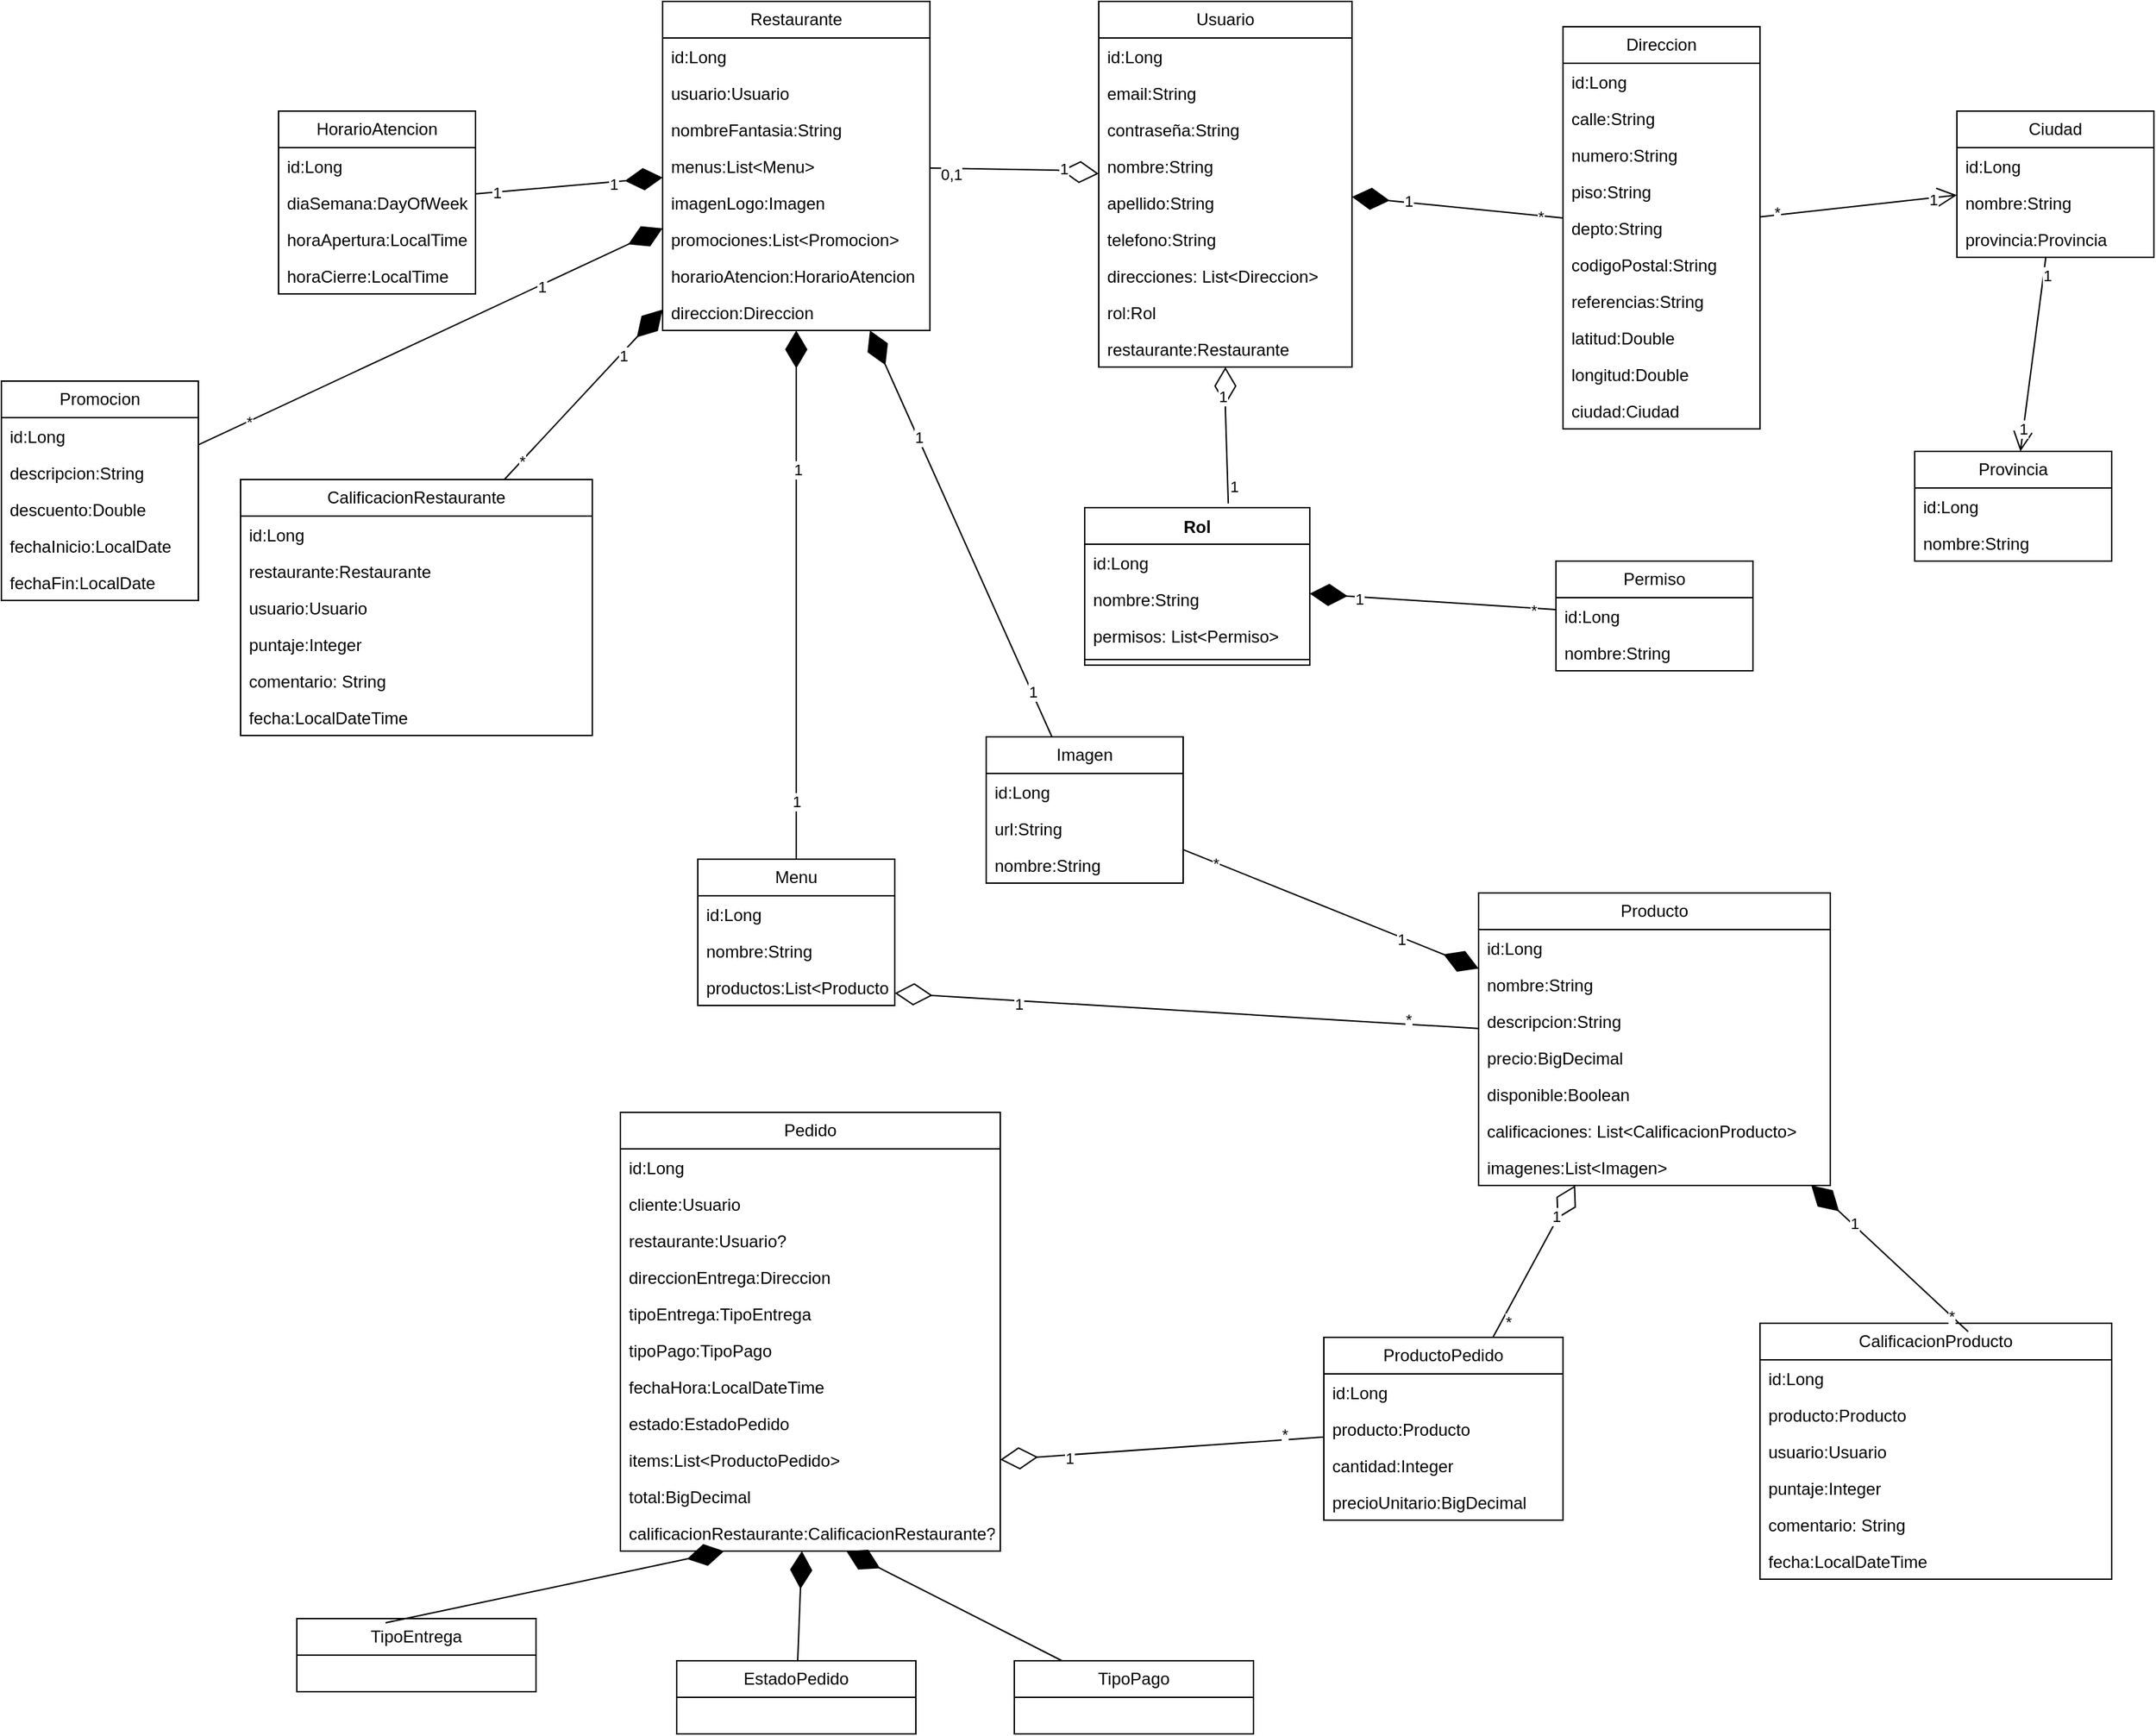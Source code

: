 <mxfile version="26.2.2">
  <diagram name="Página-1" id="RwFNckPwvG7efu05Jqke">
    <mxGraphModel dx="2110" dy="660" grid="1" gridSize="10" guides="1" tooltips="1" connect="1" arrows="1" fold="1" page="1" pageScale="1" pageWidth="827" pageHeight="1169" math="0" shadow="0">
      <root>
        <mxCell id="0" />
        <mxCell id="1" parent="0" />
        <mxCell id="CQSdWUwGCRoOXEsNLzJb-5" value="Usuario" style="swimlane;fontStyle=0;childLayout=stackLayout;horizontal=1;startSize=26;fillColor=none;horizontalStack=0;resizeParent=1;resizeParentMax=0;resizeLast=0;collapsible=1;marginBottom=0;whiteSpace=wrap;html=1;" parent="1" vertex="1">
          <mxGeometry x="30" y="10" width="180" height="260" as="geometry" />
        </mxCell>
        <mxCell id="CQSdWUwGCRoOXEsNLzJb-6" value="id:Long" style="text;strokeColor=none;fillColor=none;align=left;verticalAlign=top;spacingLeft=4;spacingRight=4;overflow=hidden;rotatable=0;points=[[0,0.5],[1,0.5]];portConstraint=eastwest;whiteSpace=wrap;html=1;" parent="CQSdWUwGCRoOXEsNLzJb-5" vertex="1">
          <mxGeometry y="26" width="180" height="26" as="geometry" />
        </mxCell>
        <mxCell id="CQSdWUwGCRoOXEsNLzJb-7" value="email:String" style="text;strokeColor=none;fillColor=none;align=left;verticalAlign=top;spacingLeft=4;spacingRight=4;overflow=hidden;rotatable=0;points=[[0,0.5],[1,0.5]];portConstraint=eastwest;whiteSpace=wrap;html=1;" parent="CQSdWUwGCRoOXEsNLzJb-5" vertex="1">
          <mxGeometry y="52" width="180" height="26" as="geometry" />
        </mxCell>
        <mxCell id="CQSdWUwGCRoOXEsNLzJb-9" value="contraseña:String" style="text;strokeColor=none;fillColor=none;align=left;verticalAlign=top;spacingLeft=4;spacingRight=4;overflow=hidden;rotatable=0;points=[[0,0.5],[1,0.5]];portConstraint=eastwest;whiteSpace=wrap;html=1;" parent="CQSdWUwGCRoOXEsNLzJb-5" vertex="1">
          <mxGeometry y="78" width="180" height="26" as="geometry" />
        </mxCell>
        <mxCell id="CQSdWUwGCRoOXEsNLzJb-8" value="nombre:String" style="text;strokeColor=none;fillColor=none;align=left;verticalAlign=top;spacingLeft=4;spacingRight=4;overflow=hidden;rotatable=0;points=[[0,0.5],[1,0.5]];portConstraint=eastwest;whiteSpace=wrap;html=1;" parent="CQSdWUwGCRoOXEsNLzJb-5" vertex="1">
          <mxGeometry y="104" width="180" height="26" as="geometry" />
        </mxCell>
        <mxCell id="CQSdWUwGCRoOXEsNLzJb-71" value="apellido:String" style="text;strokeColor=none;fillColor=none;align=left;verticalAlign=top;spacingLeft=4;spacingRight=4;overflow=hidden;rotatable=0;points=[[0,0.5],[1,0.5]];portConstraint=eastwest;whiteSpace=wrap;html=1;" parent="CQSdWUwGCRoOXEsNLzJb-5" vertex="1">
          <mxGeometry y="130" width="180" height="26" as="geometry" />
        </mxCell>
        <mxCell id="CQSdWUwGCRoOXEsNLzJb-11" value="telefono:String" style="text;strokeColor=none;fillColor=none;align=left;verticalAlign=top;spacingLeft=4;spacingRight=4;overflow=hidden;rotatable=0;points=[[0,0.5],[1,0.5]];portConstraint=eastwest;whiteSpace=wrap;html=1;" parent="CQSdWUwGCRoOXEsNLzJb-5" vertex="1">
          <mxGeometry y="156" width="180" height="26" as="geometry" />
        </mxCell>
        <mxCell id="CQSdWUwGCRoOXEsNLzJb-57" value="direcciones: List&amp;lt;Direccion&amp;gt;" style="text;strokeColor=none;fillColor=none;align=left;verticalAlign=top;spacingLeft=4;spacingRight=4;overflow=hidden;rotatable=0;points=[[0,0.5],[1,0.5]];portConstraint=eastwest;whiteSpace=wrap;html=1;" parent="CQSdWUwGCRoOXEsNLzJb-5" vertex="1">
          <mxGeometry y="182" width="180" height="26" as="geometry" />
        </mxCell>
        <mxCell id="CQSdWUwGCRoOXEsNLzJb-30" value="rol:Rol" style="text;strokeColor=none;fillColor=none;align=left;verticalAlign=top;spacingLeft=4;spacingRight=4;overflow=hidden;rotatable=0;points=[[0,0.5],[1,0.5]];portConstraint=eastwest;whiteSpace=wrap;html=1;" parent="CQSdWUwGCRoOXEsNLzJb-5" vertex="1">
          <mxGeometry y="208" width="180" height="26" as="geometry" />
        </mxCell>
        <mxCell id="gPlhfAnmZq1FcXpGH7Eh-26" value="restaurante:Restaurante" style="text;strokeColor=none;fillColor=none;align=left;verticalAlign=top;spacingLeft=4;spacingRight=4;overflow=hidden;rotatable=0;points=[[0,0.5],[1,0.5]];portConstraint=eastwest;whiteSpace=wrap;html=1;" parent="CQSdWUwGCRoOXEsNLzJb-5" vertex="1">
          <mxGeometry y="234" width="180" height="26" as="geometry" />
        </mxCell>
        <mxCell id="CQSdWUwGCRoOXEsNLzJb-16" value="Direccion" style="swimlane;fontStyle=0;childLayout=stackLayout;horizontal=1;startSize=26;fillColor=none;horizontalStack=0;resizeParent=1;resizeParentMax=0;resizeLast=0;collapsible=1;marginBottom=0;whiteSpace=wrap;html=1;" parent="1" vertex="1">
          <mxGeometry x="360" y="28" width="140" height="286" as="geometry" />
        </mxCell>
        <mxCell id="CQSdWUwGCRoOXEsNLzJb-53" value="id:Long" style="text;strokeColor=none;fillColor=none;align=left;verticalAlign=top;spacingLeft=4;spacingRight=4;overflow=hidden;rotatable=0;points=[[0,0.5],[1,0.5]];portConstraint=eastwest;whiteSpace=wrap;html=1;" parent="CQSdWUwGCRoOXEsNLzJb-16" vertex="1">
          <mxGeometry y="26" width="140" height="26" as="geometry" />
        </mxCell>
        <mxCell id="CQSdWUwGCRoOXEsNLzJb-17" value="calle:String" style="text;strokeColor=none;fillColor=none;align=left;verticalAlign=top;spacingLeft=4;spacingRight=4;overflow=hidden;rotatable=0;points=[[0,0.5],[1,0.5]];portConstraint=eastwest;whiteSpace=wrap;html=1;" parent="CQSdWUwGCRoOXEsNLzJb-16" vertex="1">
          <mxGeometry y="52" width="140" height="26" as="geometry" />
        </mxCell>
        <mxCell id="CQSdWUwGCRoOXEsNLzJb-18" value="numero:String" style="text;strokeColor=none;fillColor=none;align=left;verticalAlign=top;spacingLeft=4;spacingRight=4;overflow=hidden;rotatable=0;points=[[0,0.5],[1,0.5]];portConstraint=eastwest;whiteSpace=wrap;html=1;" parent="CQSdWUwGCRoOXEsNLzJb-16" vertex="1">
          <mxGeometry y="78" width="140" height="26" as="geometry" />
        </mxCell>
        <mxCell id="CQSdWUwGCRoOXEsNLzJb-20" value="piso:String" style="text;strokeColor=none;fillColor=none;align=left;verticalAlign=top;spacingLeft=4;spacingRight=4;overflow=hidden;rotatable=0;points=[[0,0.5],[1,0.5]];portConstraint=eastwest;whiteSpace=wrap;html=1;" parent="CQSdWUwGCRoOXEsNLzJb-16" vertex="1">
          <mxGeometry y="104" width="140" height="26" as="geometry" />
        </mxCell>
        <mxCell id="CQSdWUwGCRoOXEsNLzJb-21" value="depto:String" style="text;strokeColor=none;fillColor=none;align=left;verticalAlign=top;spacingLeft=4;spacingRight=4;overflow=hidden;rotatable=0;points=[[0,0.5],[1,0.5]];portConstraint=eastwest;whiteSpace=wrap;html=1;" parent="CQSdWUwGCRoOXEsNLzJb-16" vertex="1">
          <mxGeometry y="130" width="140" height="26" as="geometry" />
        </mxCell>
        <mxCell id="CQSdWUwGCRoOXEsNLzJb-54" value="codigoPostal:String" style="text;strokeColor=none;fillColor=none;align=left;verticalAlign=top;spacingLeft=4;spacingRight=4;overflow=hidden;rotatable=0;points=[[0,0.5],[1,0.5]];portConstraint=eastwest;whiteSpace=wrap;html=1;" parent="CQSdWUwGCRoOXEsNLzJb-16" vertex="1">
          <mxGeometry y="156" width="140" height="26" as="geometry" />
        </mxCell>
        <mxCell id="CQSdWUwGCRoOXEsNLzJb-22" value="referencias:String" style="text;strokeColor=none;fillColor=none;align=left;verticalAlign=top;spacingLeft=4;spacingRight=4;overflow=hidden;rotatable=0;points=[[0,0.5],[1,0.5]];portConstraint=eastwest;whiteSpace=wrap;html=1;" parent="CQSdWUwGCRoOXEsNLzJb-16" vertex="1">
          <mxGeometry y="182" width="140" height="26" as="geometry" />
        </mxCell>
        <mxCell id="CQSdWUwGCRoOXEsNLzJb-55" value="latitud:Double" style="text;strokeColor=none;fillColor=none;align=left;verticalAlign=top;spacingLeft=4;spacingRight=4;overflow=hidden;rotatable=0;points=[[0,0.5],[1,0.5]];portConstraint=eastwest;whiteSpace=wrap;html=1;" parent="CQSdWUwGCRoOXEsNLzJb-16" vertex="1">
          <mxGeometry y="208" width="140" height="26" as="geometry" />
        </mxCell>
        <mxCell id="CQSdWUwGCRoOXEsNLzJb-56" value="longitud:Double" style="text;strokeColor=none;fillColor=none;align=left;verticalAlign=top;spacingLeft=4;spacingRight=4;overflow=hidden;rotatable=0;points=[[0,0.5],[1,0.5]];portConstraint=eastwest;whiteSpace=wrap;html=1;" parent="CQSdWUwGCRoOXEsNLzJb-16" vertex="1">
          <mxGeometry y="234" width="140" height="26" as="geometry" />
        </mxCell>
        <mxCell id="CQSdWUwGCRoOXEsNLzJb-19" value="ciudad:Ciudad" style="text;strokeColor=none;fillColor=none;align=left;verticalAlign=top;spacingLeft=4;spacingRight=4;overflow=hidden;rotatable=0;points=[[0,0.5],[1,0.5]];portConstraint=eastwest;whiteSpace=wrap;html=1;" parent="CQSdWUwGCRoOXEsNLzJb-16" vertex="1">
          <mxGeometry y="260" width="140" height="26" as="geometry" />
        </mxCell>
        <mxCell id="CQSdWUwGCRoOXEsNLzJb-34" value="Rol" style="swimlane;fontStyle=1;align=center;verticalAlign=top;childLayout=stackLayout;horizontal=1;startSize=26;horizontalStack=0;resizeParent=1;resizeParentMax=0;resizeLast=0;collapsible=1;marginBottom=0;whiteSpace=wrap;html=1;" parent="1" vertex="1">
          <mxGeometry x="20" y="370" width="160" height="112" as="geometry" />
        </mxCell>
        <mxCell id="CQSdWUwGCRoOXEsNLzJb-35" value="id:Long" style="text;strokeColor=none;fillColor=none;align=left;verticalAlign=top;spacingLeft=4;spacingRight=4;overflow=hidden;rotatable=0;points=[[0,0.5],[1,0.5]];portConstraint=eastwest;whiteSpace=wrap;html=1;" parent="CQSdWUwGCRoOXEsNLzJb-34" vertex="1">
          <mxGeometry y="26" width="160" height="26" as="geometry" />
        </mxCell>
        <mxCell id="CQSdWUwGCRoOXEsNLzJb-38" value="nombre:String" style="text;strokeColor=none;fillColor=none;align=left;verticalAlign=top;spacingLeft=4;spacingRight=4;overflow=hidden;rotatable=0;points=[[0,0.5],[1,0.5]];portConstraint=eastwest;whiteSpace=wrap;html=1;" parent="CQSdWUwGCRoOXEsNLzJb-34" vertex="1">
          <mxGeometry y="52" width="160" height="26" as="geometry" />
        </mxCell>
        <mxCell id="CQSdWUwGCRoOXEsNLzJb-43" value="permisos: List&amp;lt;Permiso&amp;gt;" style="text;strokeColor=none;fillColor=none;align=left;verticalAlign=top;spacingLeft=4;spacingRight=4;overflow=hidden;rotatable=0;points=[[0,0.5],[1,0.5]];portConstraint=eastwest;whiteSpace=wrap;html=1;" parent="CQSdWUwGCRoOXEsNLzJb-34" vertex="1">
          <mxGeometry y="78" width="160" height="26" as="geometry" />
        </mxCell>
        <mxCell id="CQSdWUwGCRoOXEsNLzJb-36" value="" style="line;strokeWidth=1;fillColor=none;align=left;verticalAlign=middle;spacingTop=-1;spacingLeft=3;spacingRight=3;rotatable=0;labelPosition=right;points=[];portConstraint=eastwest;strokeColor=inherit;" parent="CQSdWUwGCRoOXEsNLzJb-34" vertex="1">
          <mxGeometry y="104" width="160" height="8" as="geometry" />
        </mxCell>
        <mxCell id="CQSdWUwGCRoOXEsNLzJb-39" value="Permiso" style="swimlane;fontStyle=0;childLayout=stackLayout;horizontal=1;startSize=26;fillColor=none;horizontalStack=0;resizeParent=1;resizeParentMax=0;resizeLast=0;collapsible=1;marginBottom=0;whiteSpace=wrap;html=1;" parent="1" vertex="1">
          <mxGeometry x="355" y="408" width="140" height="78" as="geometry" />
        </mxCell>
        <mxCell id="CQSdWUwGCRoOXEsNLzJb-40" value="id:Long" style="text;strokeColor=none;fillColor=none;align=left;verticalAlign=top;spacingLeft=4;spacingRight=4;overflow=hidden;rotatable=0;points=[[0,0.5],[1,0.5]];portConstraint=eastwest;whiteSpace=wrap;html=1;" parent="CQSdWUwGCRoOXEsNLzJb-39" vertex="1">
          <mxGeometry y="26" width="140" height="26" as="geometry" />
        </mxCell>
        <mxCell id="CQSdWUwGCRoOXEsNLzJb-41" value="nombre:String" style="text;strokeColor=none;fillColor=none;align=left;verticalAlign=top;spacingLeft=4;spacingRight=4;overflow=hidden;rotatable=0;points=[[0,0.5],[1,0.5]];portConstraint=eastwest;whiteSpace=wrap;html=1;" parent="CQSdWUwGCRoOXEsNLzJb-39" vertex="1">
          <mxGeometry y="52" width="140" height="26" as="geometry" />
        </mxCell>
        <mxCell id="CQSdWUwGCRoOXEsNLzJb-46" value="Ciudad" style="swimlane;fontStyle=0;childLayout=stackLayout;horizontal=1;startSize=26;fillColor=none;horizontalStack=0;resizeParent=1;resizeParentMax=0;resizeLast=0;collapsible=1;marginBottom=0;whiteSpace=wrap;html=1;" parent="1" vertex="1">
          <mxGeometry x="640" y="88" width="140" height="104" as="geometry" />
        </mxCell>
        <mxCell id="CQSdWUwGCRoOXEsNLzJb-47" value="id:Long" style="text;strokeColor=none;fillColor=none;align=left;verticalAlign=top;spacingLeft=4;spacingRight=4;overflow=hidden;rotatable=0;points=[[0,0.5],[1,0.5]];portConstraint=eastwest;whiteSpace=wrap;html=1;" parent="CQSdWUwGCRoOXEsNLzJb-46" vertex="1">
          <mxGeometry y="26" width="140" height="26" as="geometry" />
        </mxCell>
        <mxCell id="CQSdWUwGCRoOXEsNLzJb-78" value="nombre:String" style="text;strokeColor=none;fillColor=none;align=left;verticalAlign=top;spacingLeft=4;spacingRight=4;overflow=hidden;rotatable=0;points=[[0,0.5],[1,0.5]];portConstraint=eastwest;whiteSpace=wrap;html=1;" parent="CQSdWUwGCRoOXEsNLzJb-46" vertex="1">
          <mxGeometry y="52" width="140" height="26" as="geometry" />
        </mxCell>
        <mxCell id="CQSdWUwGCRoOXEsNLzJb-48" value="provincia:Provincia" style="text;strokeColor=none;fillColor=none;align=left;verticalAlign=top;spacingLeft=4;spacingRight=4;overflow=hidden;rotatable=0;points=[[0,0.5],[1,0.5]];portConstraint=eastwest;whiteSpace=wrap;html=1;" parent="CQSdWUwGCRoOXEsNLzJb-46" vertex="1">
          <mxGeometry y="78" width="140" height="26" as="geometry" />
        </mxCell>
        <mxCell id="CQSdWUwGCRoOXEsNLzJb-60" value="Provincia" style="swimlane;fontStyle=0;childLayout=stackLayout;horizontal=1;startSize=26;fillColor=none;horizontalStack=0;resizeParent=1;resizeParentMax=0;resizeLast=0;collapsible=1;marginBottom=0;whiteSpace=wrap;html=1;" parent="1" vertex="1">
          <mxGeometry x="610" y="330" width="140" height="78" as="geometry" />
        </mxCell>
        <mxCell id="CQSdWUwGCRoOXEsNLzJb-61" value="id:Long" style="text;strokeColor=none;fillColor=none;align=left;verticalAlign=top;spacingLeft=4;spacingRight=4;overflow=hidden;rotatable=0;points=[[0,0.5],[1,0.5]];portConstraint=eastwest;whiteSpace=wrap;html=1;" parent="CQSdWUwGCRoOXEsNLzJb-60" vertex="1">
          <mxGeometry y="26" width="140" height="26" as="geometry" />
        </mxCell>
        <mxCell id="CQSdWUwGCRoOXEsNLzJb-62" value="nombre:String" style="text;strokeColor=none;fillColor=none;align=left;verticalAlign=top;spacingLeft=4;spacingRight=4;overflow=hidden;rotatable=0;points=[[0,0.5],[1,0.5]];portConstraint=eastwest;whiteSpace=wrap;html=1;" parent="CQSdWUwGCRoOXEsNLzJb-60" vertex="1">
          <mxGeometry y="52" width="140" height="26" as="geometry" />
        </mxCell>
        <mxCell id="CQSdWUwGCRoOXEsNLzJb-65" value="" style="endArrow=diamondThin;endFill=0;endSize=24;html=1;rounded=0;exitX=0.638;exitY=-0.027;exitDx=0;exitDy=0;exitPerimeter=0;" parent="1" source="CQSdWUwGCRoOXEsNLzJb-34" target="CQSdWUwGCRoOXEsNLzJb-5" edge="1">
          <mxGeometry width="160" relative="1" as="geometry">
            <mxPoint x="260" y="190" as="sourcePoint" />
            <mxPoint x="420" y="190" as="targetPoint" />
            <Array as="points">
              <mxPoint x="120" y="300" />
            </Array>
          </mxGeometry>
        </mxCell>
        <mxCell id="CQSdWUwGCRoOXEsNLzJb-66" value="1" style="edgeLabel;html=1;align=center;verticalAlign=middle;resizable=0;points=[];" parent="CQSdWUwGCRoOXEsNLzJb-65" vertex="1" connectable="0">
          <mxGeometry x="0.576" y="2" relative="1" as="geometry">
            <mxPoint as="offset" />
          </mxGeometry>
        </mxCell>
        <mxCell id="CQSdWUwGCRoOXEsNLzJb-67" value="1" style="edgeLabel;html=1;align=center;verticalAlign=middle;resizable=0;points=[];" parent="CQSdWUwGCRoOXEsNLzJb-65" vertex="1" connectable="0">
          <mxGeometry x="-0.757" y="-4" relative="1" as="geometry">
            <mxPoint as="offset" />
          </mxGeometry>
        </mxCell>
        <mxCell id="CQSdWUwGCRoOXEsNLzJb-72" value="" style="endArrow=open;endFill=1;endSize=12;html=1;rounded=0;" parent="1" source="CQSdWUwGCRoOXEsNLzJb-16" target="CQSdWUwGCRoOXEsNLzJb-46" edge="1">
          <mxGeometry width="160" relative="1" as="geometry">
            <mxPoint x="260" y="290" as="sourcePoint" />
            <mxPoint x="420" y="290" as="targetPoint" />
          </mxGeometry>
        </mxCell>
        <mxCell id="CQSdWUwGCRoOXEsNLzJb-73" value="*" style="edgeLabel;html=1;align=center;verticalAlign=middle;resizable=0;points=[];" parent="CQSdWUwGCRoOXEsNLzJb-72" vertex="1" connectable="0">
          <mxGeometry x="-0.822" y="2" relative="1" as="geometry">
            <mxPoint as="offset" />
          </mxGeometry>
        </mxCell>
        <mxCell id="CQSdWUwGCRoOXEsNLzJb-74" value="1" style="edgeLabel;html=1;align=center;verticalAlign=middle;resizable=0;points=[];" parent="CQSdWUwGCRoOXEsNLzJb-72" vertex="1" connectable="0">
          <mxGeometry x="0.757" y="-1" relative="1" as="geometry">
            <mxPoint as="offset" />
          </mxGeometry>
        </mxCell>
        <mxCell id="CQSdWUwGCRoOXEsNLzJb-79" value="HorarioAtencion" style="swimlane;fontStyle=0;childLayout=stackLayout;horizontal=1;startSize=26;fillColor=none;horizontalStack=0;resizeParent=1;resizeParentMax=0;resizeLast=0;collapsible=1;marginBottom=0;whiteSpace=wrap;html=1;" parent="1" vertex="1">
          <mxGeometry x="-553" y="88" width="140" height="130" as="geometry" />
        </mxCell>
        <mxCell id="CQSdWUwGCRoOXEsNLzJb-80" value="id:Long" style="text;strokeColor=none;fillColor=none;align=left;verticalAlign=top;spacingLeft=4;spacingRight=4;overflow=hidden;rotatable=0;points=[[0,0.5],[1,0.5]];portConstraint=eastwest;whiteSpace=wrap;html=1;" parent="CQSdWUwGCRoOXEsNLzJb-79" vertex="1">
          <mxGeometry y="26" width="140" height="26" as="geometry" />
        </mxCell>
        <mxCell id="CQSdWUwGCRoOXEsNLzJb-82" value="diaSemana:DayOfWeek" style="text;strokeColor=none;fillColor=none;align=left;verticalAlign=top;spacingLeft=4;spacingRight=4;overflow=hidden;rotatable=0;points=[[0,0.5],[1,0.5]];portConstraint=eastwest;whiteSpace=wrap;html=1;" parent="CQSdWUwGCRoOXEsNLzJb-79" vertex="1">
          <mxGeometry y="52" width="140" height="26" as="geometry" />
        </mxCell>
        <mxCell id="CQSdWUwGCRoOXEsNLzJb-83" value="horaApertura:LocalTime" style="text;strokeColor=none;fillColor=none;align=left;verticalAlign=top;spacingLeft=4;spacingRight=4;overflow=hidden;rotatable=0;points=[[0,0.5],[1,0.5]];portConstraint=eastwest;whiteSpace=wrap;html=1;" parent="CQSdWUwGCRoOXEsNLzJb-79" vertex="1">
          <mxGeometry y="78" width="140" height="26" as="geometry" />
        </mxCell>
        <mxCell id="CQSdWUwGCRoOXEsNLzJb-81" value="horaCierre:LocalTime" style="text;strokeColor=none;fillColor=none;align=left;verticalAlign=top;spacingLeft=4;spacingRight=4;overflow=hidden;rotatable=0;points=[[0,0.5],[1,0.5]];portConstraint=eastwest;whiteSpace=wrap;html=1;" parent="CQSdWUwGCRoOXEsNLzJb-79" vertex="1">
          <mxGeometry y="104" width="140" height="26" as="geometry" />
        </mxCell>
        <mxCell id="CQSdWUwGCRoOXEsNLzJb-84" value="Menu" style="swimlane;fontStyle=0;childLayout=stackLayout;horizontal=1;startSize=26;fillColor=none;horizontalStack=0;resizeParent=1;resizeParentMax=0;resizeLast=0;collapsible=1;marginBottom=0;whiteSpace=wrap;html=1;" parent="1" vertex="1">
          <mxGeometry x="-255" y="620" width="140" height="104" as="geometry" />
        </mxCell>
        <mxCell id="CQSdWUwGCRoOXEsNLzJb-85" value="id:Long" style="text;strokeColor=none;fillColor=none;align=left;verticalAlign=top;spacingLeft=4;spacingRight=4;overflow=hidden;rotatable=0;points=[[0,0.5],[1,0.5]];portConstraint=eastwest;whiteSpace=wrap;html=1;" parent="CQSdWUwGCRoOXEsNLzJb-84" vertex="1">
          <mxGeometry y="26" width="140" height="26" as="geometry" />
        </mxCell>
        <mxCell id="CQSdWUwGCRoOXEsNLzJb-86" value="nombre:String" style="text;strokeColor=none;fillColor=none;align=left;verticalAlign=top;spacingLeft=4;spacingRight=4;overflow=hidden;rotatable=0;points=[[0,0.5],[1,0.5]];portConstraint=eastwest;whiteSpace=wrap;html=1;" parent="CQSdWUwGCRoOXEsNLzJb-84" vertex="1">
          <mxGeometry y="52" width="140" height="26" as="geometry" />
        </mxCell>
        <mxCell id="CQSdWUwGCRoOXEsNLzJb-87" value="productos:List&amp;lt;Producto&amp;gt;" style="text;strokeColor=none;fillColor=none;align=left;verticalAlign=top;spacingLeft=4;spacingRight=4;overflow=hidden;rotatable=0;points=[[0,0.5],[1,0.5]];portConstraint=eastwest;whiteSpace=wrap;html=1;" parent="CQSdWUwGCRoOXEsNLzJb-84" vertex="1">
          <mxGeometry y="78" width="140" height="26" as="geometry" />
        </mxCell>
        <mxCell id="CQSdWUwGCRoOXEsNLzJb-89" value="Producto" style="swimlane;fontStyle=0;childLayout=stackLayout;horizontal=1;startSize=26;fillColor=none;horizontalStack=0;resizeParent=1;resizeParentMax=0;resizeLast=0;collapsible=1;marginBottom=0;whiteSpace=wrap;html=1;" parent="1" vertex="1">
          <mxGeometry x="300" y="644" width="250" height="208" as="geometry" />
        </mxCell>
        <mxCell id="CQSdWUwGCRoOXEsNLzJb-90" value="id:Long" style="text;strokeColor=none;fillColor=none;align=left;verticalAlign=top;spacingLeft=4;spacingRight=4;overflow=hidden;rotatable=0;points=[[0,0.5],[1,0.5]];portConstraint=eastwest;whiteSpace=wrap;html=1;" parent="CQSdWUwGCRoOXEsNLzJb-89" vertex="1">
          <mxGeometry y="26" width="250" height="26" as="geometry" />
        </mxCell>
        <mxCell id="CQSdWUwGCRoOXEsNLzJb-91" value="nombre:String" style="text;strokeColor=none;fillColor=none;align=left;verticalAlign=top;spacingLeft=4;spacingRight=4;overflow=hidden;rotatable=0;points=[[0,0.5],[1,0.5]];portConstraint=eastwest;whiteSpace=wrap;html=1;" parent="CQSdWUwGCRoOXEsNLzJb-89" vertex="1">
          <mxGeometry y="52" width="250" height="26" as="geometry" />
        </mxCell>
        <mxCell id="CQSdWUwGCRoOXEsNLzJb-93" value="descripcion:String" style="text;strokeColor=none;fillColor=none;align=left;verticalAlign=top;spacingLeft=4;spacingRight=4;overflow=hidden;rotatable=0;points=[[0,0.5],[1,0.5]];portConstraint=eastwest;whiteSpace=wrap;html=1;" parent="CQSdWUwGCRoOXEsNLzJb-89" vertex="1">
          <mxGeometry y="78" width="250" height="26" as="geometry" />
        </mxCell>
        <mxCell id="CQSdWUwGCRoOXEsNLzJb-94" value="precio:BigDecimal" style="text;strokeColor=none;fillColor=none;align=left;verticalAlign=top;spacingLeft=4;spacingRight=4;overflow=hidden;rotatable=0;points=[[0,0.5],[1,0.5]];portConstraint=eastwest;whiteSpace=wrap;html=1;" parent="CQSdWUwGCRoOXEsNLzJb-89" vertex="1">
          <mxGeometry y="104" width="250" height="26" as="geometry" />
        </mxCell>
        <mxCell id="CQSdWUwGCRoOXEsNLzJb-95" value="disponible:Boolean" style="text;strokeColor=none;fillColor=none;align=left;verticalAlign=top;spacingLeft=4;spacingRight=4;overflow=hidden;rotatable=0;points=[[0,0.5],[1,0.5]];portConstraint=eastwest;whiteSpace=wrap;html=1;" parent="CQSdWUwGCRoOXEsNLzJb-89" vertex="1">
          <mxGeometry y="130" width="250" height="26" as="geometry" />
        </mxCell>
        <mxCell id="gPlhfAnmZq1FcXpGH7Eh-33" value="calificaciones: List&amp;lt;CalificacionProducto&amp;gt;" style="text;strokeColor=none;fillColor=none;align=left;verticalAlign=top;spacingLeft=4;spacingRight=4;overflow=hidden;rotatable=0;points=[[0,0.5],[1,0.5]];portConstraint=eastwest;whiteSpace=wrap;html=1;" parent="CQSdWUwGCRoOXEsNLzJb-89" vertex="1">
          <mxGeometry y="156" width="250" height="26" as="geometry" />
        </mxCell>
        <mxCell id="CQSdWUwGCRoOXEsNLzJb-92" value="imagenes:List&amp;lt;Imagen&amp;gt;" style="text;strokeColor=none;fillColor=none;align=left;verticalAlign=top;spacingLeft=4;spacingRight=4;overflow=hidden;rotatable=0;points=[[0,0.5],[1,0.5]];portConstraint=eastwest;whiteSpace=wrap;html=1;" parent="CQSdWUwGCRoOXEsNLzJb-89" vertex="1">
          <mxGeometry y="182" width="250" height="26" as="geometry" />
        </mxCell>
        <mxCell id="CQSdWUwGCRoOXEsNLzJb-96" value="" style="endArrow=diamondThin;endFill=0;endSize=24;html=1;rounded=0;" parent="1" source="CQSdWUwGCRoOXEsNLzJb-89" target="CQSdWUwGCRoOXEsNLzJb-87" edge="1">
          <mxGeometry width="160" relative="1" as="geometry">
            <mxPoint x="310" y="470" as="sourcePoint" />
            <mxPoint x="190" y="470" as="targetPoint" />
          </mxGeometry>
        </mxCell>
        <mxCell id="CQSdWUwGCRoOXEsNLzJb-97" value="1" style="edgeLabel;html=1;align=center;verticalAlign=middle;resizable=0;points=[];" parent="CQSdWUwGCRoOXEsNLzJb-96" vertex="1" connectable="0">
          <mxGeometry x="0.576" y="2" relative="1" as="geometry">
            <mxPoint as="offset" />
          </mxGeometry>
        </mxCell>
        <mxCell id="CQSdWUwGCRoOXEsNLzJb-98" value="*" style="edgeLabel;html=1;align=center;verticalAlign=middle;resizable=0;points=[];" parent="CQSdWUwGCRoOXEsNLzJb-96" vertex="1" connectable="0">
          <mxGeometry x="-0.757" y="-4" relative="1" as="geometry">
            <mxPoint as="offset" />
          </mxGeometry>
        </mxCell>
        <mxCell id="CQSdWUwGCRoOXEsNLzJb-99" value="Promocion" style="swimlane;fontStyle=0;childLayout=stackLayout;horizontal=1;startSize=26;fillColor=none;horizontalStack=0;resizeParent=1;resizeParentMax=0;resizeLast=0;collapsible=1;marginBottom=0;whiteSpace=wrap;html=1;" parent="1" vertex="1">
          <mxGeometry x="-750" y="280" width="140" height="156" as="geometry" />
        </mxCell>
        <mxCell id="CQSdWUwGCRoOXEsNLzJb-100" value="id:Long" style="text;strokeColor=none;fillColor=none;align=left;verticalAlign=top;spacingLeft=4;spacingRight=4;overflow=hidden;rotatable=0;points=[[0,0.5],[1,0.5]];portConstraint=eastwest;whiteSpace=wrap;html=1;" parent="CQSdWUwGCRoOXEsNLzJb-99" vertex="1">
          <mxGeometry y="26" width="140" height="26" as="geometry" />
        </mxCell>
        <mxCell id="CQSdWUwGCRoOXEsNLzJb-101" value="descripcion:String" style="text;strokeColor=none;fillColor=none;align=left;verticalAlign=top;spacingLeft=4;spacingRight=4;overflow=hidden;rotatable=0;points=[[0,0.5],[1,0.5]];portConstraint=eastwest;whiteSpace=wrap;html=1;" parent="CQSdWUwGCRoOXEsNLzJb-99" vertex="1">
          <mxGeometry y="52" width="140" height="26" as="geometry" />
        </mxCell>
        <mxCell id="CQSdWUwGCRoOXEsNLzJb-102" value="descuento:Double" style="text;strokeColor=none;fillColor=none;align=left;verticalAlign=top;spacingLeft=4;spacingRight=4;overflow=hidden;rotatable=0;points=[[0,0.5],[1,0.5]];portConstraint=eastwest;whiteSpace=wrap;html=1;" parent="CQSdWUwGCRoOXEsNLzJb-99" vertex="1">
          <mxGeometry y="78" width="140" height="26" as="geometry" />
        </mxCell>
        <mxCell id="CQSdWUwGCRoOXEsNLzJb-103" value="fechaInicio:LocalDate" style="text;strokeColor=none;fillColor=none;align=left;verticalAlign=top;spacingLeft=4;spacingRight=4;overflow=hidden;rotatable=0;points=[[0,0.5],[1,0.5]];portConstraint=eastwest;whiteSpace=wrap;html=1;" parent="CQSdWUwGCRoOXEsNLzJb-99" vertex="1">
          <mxGeometry y="104" width="140" height="26" as="geometry" />
        </mxCell>
        <mxCell id="CQSdWUwGCRoOXEsNLzJb-104" value="fechaFin:LocalDate" style="text;strokeColor=none;fillColor=none;align=left;verticalAlign=top;spacingLeft=4;spacingRight=4;overflow=hidden;rotatable=0;points=[[0,0.5],[1,0.5]];portConstraint=eastwest;whiteSpace=wrap;html=1;" parent="CQSdWUwGCRoOXEsNLzJb-99" vertex="1">
          <mxGeometry y="130" width="140" height="26" as="geometry" />
        </mxCell>
        <mxCell id="CQSdWUwGCRoOXEsNLzJb-105" value="Pedido" style="swimlane;fontStyle=0;childLayout=stackLayout;horizontal=1;startSize=26;fillColor=none;horizontalStack=0;resizeParent=1;resizeParentMax=0;resizeLast=0;collapsible=1;marginBottom=0;whiteSpace=wrap;html=1;" parent="1" vertex="1">
          <mxGeometry x="-310" y="800" width="270" height="312" as="geometry" />
        </mxCell>
        <mxCell id="CQSdWUwGCRoOXEsNLzJb-106" value="id:Long" style="text;strokeColor=none;fillColor=none;align=left;verticalAlign=top;spacingLeft=4;spacingRight=4;overflow=hidden;rotatable=0;points=[[0,0.5],[1,0.5]];portConstraint=eastwest;whiteSpace=wrap;html=1;" parent="CQSdWUwGCRoOXEsNLzJb-105" vertex="1">
          <mxGeometry y="26" width="270" height="26" as="geometry" />
        </mxCell>
        <mxCell id="CQSdWUwGCRoOXEsNLzJb-107" value="cliente:Usuario" style="text;strokeColor=none;fillColor=none;align=left;verticalAlign=top;spacingLeft=4;spacingRight=4;overflow=hidden;rotatable=0;points=[[0,0.5],[1,0.5]];portConstraint=eastwest;whiteSpace=wrap;html=1;" parent="CQSdWUwGCRoOXEsNLzJb-105" vertex="1">
          <mxGeometry y="52" width="270" height="26" as="geometry" />
        </mxCell>
        <mxCell id="CQSdWUwGCRoOXEsNLzJb-108" value="restaurante:Usuario?" style="text;strokeColor=none;fillColor=none;align=left;verticalAlign=top;spacingLeft=4;spacingRight=4;overflow=hidden;rotatable=0;points=[[0,0.5],[1,0.5]];portConstraint=eastwest;whiteSpace=wrap;html=1;" parent="CQSdWUwGCRoOXEsNLzJb-105" vertex="1">
          <mxGeometry y="78" width="270" height="26" as="geometry" />
        </mxCell>
        <mxCell id="CQSdWUwGCRoOXEsNLzJb-109" value="direccionEntrega:Direccion" style="text;strokeColor=none;fillColor=none;align=left;verticalAlign=top;spacingLeft=4;spacingRight=4;overflow=hidden;rotatable=0;points=[[0,0.5],[1,0.5]];portConstraint=eastwest;whiteSpace=wrap;html=1;" parent="CQSdWUwGCRoOXEsNLzJb-105" vertex="1">
          <mxGeometry y="104" width="270" height="26" as="geometry" />
        </mxCell>
        <mxCell id="CQSdWUwGCRoOXEsNLzJb-110" value="tipoEntrega:TipoEntrega" style="text;strokeColor=none;fillColor=none;align=left;verticalAlign=top;spacingLeft=4;spacingRight=4;overflow=hidden;rotatable=0;points=[[0,0.5],[1,0.5]];portConstraint=eastwest;whiteSpace=wrap;html=1;" parent="CQSdWUwGCRoOXEsNLzJb-105" vertex="1">
          <mxGeometry y="130" width="270" height="26" as="geometry" />
        </mxCell>
        <mxCell id="CQSdWUwGCRoOXEsNLzJb-111" value="tipoPago:TipoPago" style="text;strokeColor=none;fillColor=none;align=left;verticalAlign=top;spacingLeft=4;spacingRight=4;overflow=hidden;rotatable=0;points=[[0,0.5],[1,0.5]];portConstraint=eastwest;whiteSpace=wrap;html=1;" parent="CQSdWUwGCRoOXEsNLzJb-105" vertex="1">
          <mxGeometry y="156" width="270" height="26" as="geometry" />
        </mxCell>
        <mxCell id="CQSdWUwGCRoOXEsNLzJb-113" value="fechaHora:LocalDateTime" style="text;strokeColor=none;fillColor=none;align=left;verticalAlign=top;spacingLeft=4;spacingRight=4;overflow=hidden;rotatable=0;points=[[0,0.5],[1,0.5]];portConstraint=eastwest;whiteSpace=wrap;html=1;" parent="CQSdWUwGCRoOXEsNLzJb-105" vertex="1">
          <mxGeometry y="182" width="270" height="26" as="geometry" />
        </mxCell>
        <mxCell id="CQSdWUwGCRoOXEsNLzJb-112" value="estado:EstadoPedido" style="text;strokeColor=none;fillColor=none;align=left;verticalAlign=top;spacingLeft=4;spacingRight=4;overflow=hidden;rotatable=0;points=[[0,0.5],[1,0.5]];portConstraint=eastwest;whiteSpace=wrap;html=1;" parent="CQSdWUwGCRoOXEsNLzJb-105" vertex="1">
          <mxGeometry y="208" width="270" height="26" as="geometry" />
        </mxCell>
        <mxCell id="CQSdWUwGCRoOXEsNLzJb-114" value="items:List&amp;lt;ProductoPedido&amp;gt;" style="text;strokeColor=none;fillColor=none;align=left;verticalAlign=top;spacingLeft=4;spacingRight=4;overflow=hidden;rotatable=0;points=[[0,0.5],[1,0.5]];portConstraint=eastwest;whiteSpace=wrap;html=1;" parent="CQSdWUwGCRoOXEsNLzJb-105" vertex="1">
          <mxGeometry y="234" width="270" height="26" as="geometry" />
        </mxCell>
        <mxCell id="CQSdWUwGCRoOXEsNLzJb-116" value="total:BigDecimal" style="text;strokeColor=none;fillColor=none;align=left;verticalAlign=top;spacingLeft=4;spacingRight=4;overflow=hidden;rotatable=0;points=[[0,0.5],[1,0.5]];portConstraint=eastwest;whiteSpace=wrap;html=1;" parent="CQSdWUwGCRoOXEsNLzJb-105" vertex="1">
          <mxGeometry y="260" width="270" height="26" as="geometry" />
        </mxCell>
        <mxCell id="CQSdWUwGCRoOXEsNLzJb-115" value="calificacionRestaurante:CalificacionRestaurante?" style="text;strokeColor=none;fillColor=none;align=left;verticalAlign=top;spacingLeft=4;spacingRight=4;overflow=hidden;rotatable=0;points=[[0,0.5],[1,0.5]];portConstraint=eastwest;whiteSpace=wrap;html=1;" parent="CQSdWUwGCRoOXEsNLzJb-105" vertex="1">
          <mxGeometry y="286" width="270" height="26" as="geometry" />
        </mxCell>
        <mxCell id="CQSdWUwGCRoOXEsNLzJb-117" value="ProductoPedido" style="swimlane;fontStyle=0;childLayout=stackLayout;horizontal=1;startSize=26;fillColor=none;horizontalStack=0;resizeParent=1;resizeParentMax=0;resizeLast=0;collapsible=1;marginBottom=0;whiteSpace=wrap;html=1;" parent="1" vertex="1">
          <mxGeometry x="190" y="960" width="170" height="130" as="geometry" />
        </mxCell>
        <mxCell id="CQSdWUwGCRoOXEsNLzJb-118" value="id:Long" style="text;strokeColor=none;fillColor=none;align=left;verticalAlign=top;spacingLeft=4;spacingRight=4;overflow=hidden;rotatable=0;points=[[0,0.5],[1,0.5]];portConstraint=eastwest;whiteSpace=wrap;html=1;" parent="CQSdWUwGCRoOXEsNLzJb-117" vertex="1">
          <mxGeometry y="26" width="170" height="26" as="geometry" />
        </mxCell>
        <mxCell id="CQSdWUwGCRoOXEsNLzJb-119" value="producto:Producto" style="text;strokeColor=none;fillColor=none;align=left;verticalAlign=top;spacingLeft=4;spacingRight=4;overflow=hidden;rotatable=0;points=[[0,0.5],[1,0.5]];portConstraint=eastwest;whiteSpace=wrap;html=1;" parent="CQSdWUwGCRoOXEsNLzJb-117" vertex="1">
          <mxGeometry y="52" width="170" height="26" as="geometry" />
        </mxCell>
        <mxCell id="CQSdWUwGCRoOXEsNLzJb-120" value="cantidad:Integer" style="text;strokeColor=none;fillColor=none;align=left;verticalAlign=top;spacingLeft=4;spacingRight=4;overflow=hidden;rotatable=0;points=[[0,0.5],[1,0.5]];portConstraint=eastwest;whiteSpace=wrap;html=1;" parent="CQSdWUwGCRoOXEsNLzJb-117" vertex="1">
          <mxGeometry y="78" width="170" height="26" as="geometry" />
        </mxCell>
        <mxCell id="CQSdWUwGCRoOXEsNLzJb-121" value="precioUnitario:BigDecimal" style="text;strokeColor=none;fillColor=none;align=left;verticalAlign=top;spacingLeft=4;spacingRight=4;overflow=hidden;rotatable=0;points=[[0,0.5],[1,0.5]];portConstraint=eastwest;whiteSpace=wrap;html=1;" parent="CQSdWUwGCRoOXEsNLzJb-117" vertex="1">
          <mxGeometry y="104" width="170" height="26" as="geometry" />
        </mxCell>
        <mxCell id="CQSdWUwGCRoOXEsNLzJb-123" value="" style="endArrow=diamondThin;endFill=0;endSize=24;html=1;rounded=0;entryX=1;entryY=0.5;entryDx=0;entryDy=0;" parent="1" source="CQSdWUwGCRoOXEsNLzJb-117" target="CQSdWUwGCRoOXEsNLzJb-114" edge="1">
          <mxGeometry width="160" relative="1" as="geometry">
            <mxPoint x="203" y="700" as="sourcePoint" />
            <mxPoint x="154" y="654" as="targetPoint" />
          </mxGeometry>
        </mxCell>
        <mxCell id="CQSdWUwGCRoOXEsNLzJb-124" value="1" style="edgeLabel;html=1;align=center;verticalAlign=middle;resizable=0;points=[];" parent="CQSdWUwGCRoOXEsNLzJb-123" vertex="1" connectable="0">
          <mxGeometry x="0.576" y="2" relative="1" as="geometry">
            <mxPoint as="offset" />
          </mxGeometry>
        </mxCell>
        <mxCell id="CQSdWUwGCRoOXEsNLzJb-125" value="*" style="edgeLabel;html=1;align=center;verticalAlign=middle;resizable=0;points=[];" parent="CQSdWUwGCRoOXEsNLzJb-123" vertex="1" connectable="0">
          <mxGeometry x="-0.757" y="-4" relative="1" as="geometry">
            <mxPoint as="offset" />
          </mxGeometry>
        </mxCell>
        <mxCell id="CQSdWUwGCRoOXEsNLzJb-126" value="EstadoPedido" style="swimlane;fontStyle=0;childLayout=stackLayout;horizontal=1;startSize=26;fillColor=none;horizontalStack=0;resizeParent=1;resizeParentMax=0;resizeLast=0;collapsible=1;marginBottom=0;whiteSpace=wrap;html=1;" parent="1" vertex="1">
          <mxGeometry x="-270" y="1190" width="170" height="52" as="geometry" />
        </mxCell>
        <mxCell id="CQSdWUwGCRoOXEsNLzJb-131" value="TipoPago" style="swimlane;fontStyle=0;childLayout=stackLayout;horizontal=1;startSize=26;fillColor=none;horizontalStack=0;resizeParent=1;resizeParentMax=0;resizeLast=0;collapsible=1;marginBottom=0;whiteSpace=wrap;html=1;" parent="1" vertex="1">
          <mxGeometry x="-30" y="1190" width="170" height="52" as="geometry" />
        </mxCell>
        <mxCell id="CQSdWUwGCRoOXEsNLzJb-132" value="TipoEntrega" style="swimlane;fontStyle=0;childLayout=stackLayout;horizontal=1;startSize=26;fillColor=none;horizontalStack=0;resizeParent=1;resizeParentMax=0;resizeLast=0;collapsible=1;marginBottom=0;whiteSpace=wrap;html=1;" parent="1" vertex="1">
          <mxGeometry x="-540" y="1160" width="170" height="52" as="geometry" />
        </mxCell>
        <mxCell id="CQSdWUwGCRoOXEsNLzJb-133" value="" style="endArrow=diamondThin;endFill=1;endSize=24;html=1;rounded=0;" parent="1" source="CQSdWUwGCRoOXEsNLzJb-126" target="CQSdWUwGCRoOXEsNLzJb-105" edge="1">
          <mxGeometry width="160" relative="1" as="geometry">
            <mxPoint x="290" y="920" as="sourcePoint" />
            <mxPoint x="450" y="920" as="targetPoint" />
          </mxGeometry>
        </mxCell>
        <mxCell id="CQSdWUwGCRoOXEsNLzJb-134" value="" style="endArrow=diamondThin;endFill=1;endSize=24;html=1;rounded=0;" parent="1" source="CQSdWUwGCRoOXEsNLzJb-131" target="CQSdWUwGCRoOXEsNLzJb-115" edge="1">
          <mxGeometry width="160" relative="1" as="geometry">
            <mxPoint x="-44" y="1090" as="sourcePoint" />
            <mxPoint x="-41" y="1002" as="targetPoint" />
          </mxGeometry>
        </mxCell>
        <mxCell id="CQSdWUwGCRoOXEsNLzJb-135" value="" style="endArrow=diamondThin;endFill=1;endSize=24;html=1;rounded=0;exitX=0.371;exitY=0.058;exitDx=0;exitDy=0;exitPerimeter=0;" parent="1" source="CQSdWUwGCRoOXEsNLzJb-132" target="CQSdWUwGCRoOXEsNLzJb-115" edge="1">
          <mxGeometry width="160" relative="1" as="geometry">
            <mxPoint x="147" y="1070" as="sourcePoint" />
            <mxPoint x="-6" y="1002" as="targetPoint" />
          </mxGeometry>
        </mxCell>
        <mxCell id="gPlhfAnmZq1FcXpGH7Eh-1" value="CalificacionProducto" style="swimlane;fontStyle=0;childLayout=stackLayout;horizontal=1;startSize=26;fillColor=none;horizontalStack=0;resizeParent=1;resizeParentMax=0;resizeLast=0;collapsible=1;marginBottom=0;whiteSpace=wrap;html=1;" parent="1" vertex="1">
          <mxGeometry x="500" y="950" width="250" height="182" as="geometry" />
        </mxCell>
        <mxCell id="gPlhfAnmZq1FcXpGH7Eh-2" value="id:Long" style="text;strokeColor=none;fillColor=none;align=left;verticalAlign=top;spacingLeft=4;spacingRight=4;overflow=hidden;rotatable=0;points=[[0,0.5],[1,0.5]];portConstraint=eastwest;whiteSpace=wrap;html=1;" parent="gPlhfAnmZq1FcXpGH7Eh-1" vertex="1">
          <mxGeometry y="26" width="250" height="26" as="geometry" />
        </mxCell>
        <mxCell id="gPlhfAnmZq1FcXpGH7Eh-3" value="producto:Producto" style="text;strokeColor=none;fillColor=none;align=left;verticalAlign=top;spacingLeft=4;spacingRight=4;overflow=hidden;rotatable=0;points=[[0,0.5],[1,0.5]];portConstraint=eastwest;whiteSpace=wrap;html=1;" parent="gPlhfAnmZq1FcXpGH7Eh-1" vertex="1">
          <mxGeometry y="52" width="250" height="26" as="geometry" />
        </mxCell>
        <mxCell id="gPlhfAnmZq1FcXpGH7Eh-4" value="usuario:Usuario" style="text;strokeColor=none;fillColor=none;align=left;verticalAlign=top;spacingLeft=4;spacingRight=4;overflow=hidden;rotatable=0;points=[[0,0.5],[1,0.5]];portConstraint=eastwest;whiteSpace=wrap;html=1;" parent="gPlhfAnmZq1FcXpGH7Eh-1" vertex="1">
          <mxGeometry y="78" width="250" height="26" as="geometry" />
        </mxCell>
        <mxCell id="gPlhfAnmZq1FcXpGH7Eh-5" value="puntaje:Integer" style="text;strokeColor=none;fillColor=none;align=left;verticalAlign=top;spacingLeft=4;spacingRight=4;overflow=hidden;rotatable=0;points=[[0,0.5],[1,0.5]];portConstraint=eastwest;whiteSpace=wrap;html=1;" parent="gPlhfAnmZq1FcXpGH7Eh-1" vertex="1">
          <mxGeometry y="104" width="250" height="26" as="geometry" />
        </mxCell>
        <mxCell id="gPlhfAnmZq1FcXpGH7Eh-6" value="comentario: String" style="text;strokeColor=none;fillColor=none;align=left;verticalAlign=top;spacingLeft=4;spacingRight=4;overflow=hidden;rotatable=0;points=[[0,0.5],[1,0.5]];portConstraint=eastwest;whiteSpace=wrap;html=1;" parent="gPlhfAnmZq1FcXpGH7Eh-1" vertex="1">
          <mxGeometry y="130" width="250" height="26" as="geometry" />
        </mxCell>
        <mxCell id="gPlhfAnmZq1FcXpGH7Eh-7" value="fecha:LocalDateTime" style="text;strokeColor=none;fillColor=none;align=left;verticalAlign=top;spacingLeft=4;spacingRight=4;overflow=hidden;rotatable=0;points=[[0,0.5],[1,0.5]];portConstraint=eastwest;whiteSpace=wrap;html=1;" parent="gPlhfAnmZq1FcXpGH7Eh-1" vertex="1">
          <mxGeometry y="156" width="250" height="26" as="geometry" />
        </mxCell>
        <mxCell id="gPlhfAnmZq1FcXpGH7Eh-8" value="CalificacionRestaurante" style="swimlane;fontStyle=0;childLayout=stackLayout;horizontal=1;startSize=26;fillColor=none;horizontalStack=0;resizeParent=1;resizeParentMax=0;resizeLast=0;collapsible=1;marginBottom=0;whiteSpace=wrap;html=1;" parent="1" vertex="1">
          <mxGeometry x="-580" y="350" width="250" height="182" as="geometry" />
        </mxCell>
        <mxCell id="gPlhfAnmZq1FcXpGH7Eh-9" value="id:Long" style="text;strokeColor=none;fillColor=none;align=left;verticalAlign=top;spacingLeft=4;spacingRight=4;overflow=hidden;rotatable=0;points=[[0,0.5],[1,0.5]];portConstraint=eastwest;whiteSpace=wrap;html=1;" parent="gPlhfAnmZq1FcXpGH7Eh-8" vertex="1">
          <mxGeometry y="26" width="250" height="26" as="geometry" />
        </mxCell>
        <mxCell id="gPlhfAnmZq1FcXpGH7Eh-10" value="restaurante:Restaurante" style="text;strokeColor=none;fillColor=none;align=left;verticalAlign=top;spacingLeft=4;spacingRight=4;overflow=hidden;rotatable=0;points=[[0,0.5],[1,0.5]];portConstraint=eastwest;whiteSpace=wrap;html=1;" parent="gPlhfAnmZq1FcXpGH7Eh-8" vertex="1">
          <mxGeometry y="52" width="250" height="26" as="geometry" />
        </mxCell>
        <mxCell id="gPlhfAnmZq1FcXpGH7Eh-11" value="usuario:Usuario" style="text;strokeColor=none;fillColor=none;align=left;verticalAlign=top;spacingLeft=4;spacingRight=4;overflow=hidden;rotatable=0;points=[[0,0.5],[1,0.5]];portConstraint=eastwest;whiteSpace=wrap;html=1;" parent="gPlhfAnmZq1FcXpGH7Eh-8" vertex="1">
          <mxGeometry y="78" width="250" height="26" as="geometry" />
        </mxCell>
        <mxCell id="gPlhfAnmZq1FcXpGH7Eh-12" value="puntaje:Integer" style="text;strokeColor=none;fillColor=none;align=left;verticalAlign=top;spacingLeft=4;spacingRight=4;overflow=hidden;rotatable=0;points=[[0,0.5],[1,0.5]];portConstraint=eastwest;whiteSpace=wrap;html=1;" parent="gPlhfAnmZq1FcXpGH7Eh-8" vertex="1">
          <mxGeometry y="104" width="250" height="26" as="geometry" />
        </mxCell>
        <mxCell id="gPlhfAnmZq1FcXpGH7Eh-13" value="comentario: String" style="text;strokeColor=none;fillColor=none;align=left;verticalAlign=top;spacingLeft=4;spacingRight=4;overflow=hidden;rotatable=0;points=[[0,0.5],[1,0.5]];portConstraint=eastwest;whiteSpace=wrap;html=1;" parent="gPlhfAnmZq1FcXpGH7Eh-8" vertex="1">
          <mxGeometry y="130" width="250" height="26" as="geometry" />
        </mxCell>
        <mxCell id="gPlhfAnmZq1FcXpGH7Eh-14" value="fecha:LocalDateTime" style="text;strokeColor=none;fillColor=none;align=left;verticalAlign=top;spacingLeft=4;spacingRight=4;overflow=hidden;rotatable=0;points=[[0,0.5],[1,0.5]];portConstraint=eastwest;whiteSpace=wrap;html=1;" parent="gPlhfAnmZq1FcXpGH7Eh-8" vertex="1">
          <mxGeometry y="156" width="250" height="26" as="geometry" />
        </mxCell>
        <mxCell id="gPlhfAnmZq1FcXpGH7Eh-15" value="Restaurante" style="swimlane;fontStyle=0;childLayout=stackLayout;horizontal=1;startSize=26;fillColor=none;horizontalStack=0;resizeParent=1;resizeParentMax=0;resizeLast=0;collapsible=1;marginBottom=0;whiteSpace=wrap;html=1;" parent="1" vertex="1">
          <mxGeometry x="-280" y="10" width="190" height="234" as="geometry" />
        </mxCell>
        <mxCell id="gPlhfAnmZq1FcXpGH7Eh-16" value="id:Long" style="text;strokeColor=none;fillColor=none;align=left;verticalAlign=top;spacingLeft=4;spacingRight=4;overflow=hidden;rotatable=0;points=[[0,0.5],[1,0.5]];portConstraint=eastwest;whiteSpace=wrap;html=1;" parent="gPlhfAnmZq1FcXpGH7Eh-15" vertex="1">
          <mxGeometry y="26" width="190" height="26" as="geometry" />
        </mxCell>
        <mxCell id="gPlhfAnmZq1FcXpGH7Eh-17" value="usuario:Usuario" style="text;strokeColor=none;fillColor=none;align=left;verticalAlign=top;spacingLeft=4;spacingRight=4;overflow=hidden;rotatable=0;points=[[0,0.5],[1,0.5]];portConstraint=eastwest;whiteSpace=wrap;html=1;" parent="gPlhfAnmZq1FcXpGH7Eh-15" vertex="1">
          <mxGeometry y="52" width="190" height="26" as="geometry" />
        </mxCell>
        <mxCell id="gPlhfAnmZq1FcXpGH7Eh-18" value="nombreFantasia:String" style="text;strokeColor=none;fillColor=none;align=left;verticalAlign=top;spacingLeft=4;spacingRight=4;overflow=hidden;rotatable=0;points=[[0,0.5],[1,0.5]];portConstraint=eastwest;whiteSpace=wrap;html=1;" parent="gPlhfAnmZq1FcXpGH7Eh-15" vertex="1">
          <mxGeometry y="78" width="190" height="26" as="geometry" />
        </mxCell>
        <mxCell id="gPlhfAnmZq1FcXpGH7Eh-19" value="menus:List&amp;lt;Menu&amp;gt;" style="text;strokeColor=none;fillColor=none;align=left;verticalAlign=top;spacingLeft=4;spacingRight=4;overflow=hidden;rotatable=0;points=[[0,0.5],[1,0.5]];portConstraint=eastwest;whiteSpace=wrap;html=1;" parent="gPlhfAnmZq1FcXpGH7Eh-15" vertex="1">
          <mxGeometry y="104" width="190" height="26" as="geometry" />
        </mxCell>
        <mxCell id="gPlhfAnmZq1FcXpGH7Eh-27" value="imagenLogo:Imagen" style="text;strokeColor=none;fillColor=none;align=left;verticalAlign=top;spacingLeft=4;spacingRight=4;overflow=hidden;rotatable=0;points=[[0,0.5],[1,0.5]];portConstraint=eastwest;whiteSpace=wrap;html=1;" parent="gPlhfAnmZq1FcXpGH7Eh-15" vertex="1">
          <mxGeometry y="130" width="190" height="26" as="geometry" />
        </mxCell>
        <mxCell id="gPlhfAnmZq1FcXpGH7Eh-20" value="promociones:List&amp;lt;Promocion&amp;gt;" style="text;strokeColor=none;fillColor=none;align=left;verticalAlign=top;spacingLeft=4;spacingRight=4;overflow=hidden;rotatable=0;points=[[0,0.5],[1,0.5]];portConstraint=eastwest;whiteSpace=wrap;html=1;" parent="gPlhfAnmZq1FcXpGH7Eh-15" vertex="1">
          <mxGeometry y="156" width="190" height="26" as="geometry" />
        </mxCell>
        <mxCell id="gPlhfAnmZq1FcXpGH7Eh-25" value="horarioAtencion:HorarioAtencion" style="text;strokeColor=none;fillColor=none;align=left;verticalAlign=top;spacingLeft=4;spacingRight=4;overflow=hidden;rotatable=0;points=[[0,0.5],[1,0.5]];portConstraint=eastwest;whiteSpace=wrap;html=1;" parent="gPlhfAnmZq1FcXpGH7Eh-15" vertex="1">
          <mxGeometry y="182" width="190" height="26" as="geometry" />
        </mxCell>
        <mxCell id="gPlhfAnmZq1FcXpGH7Eh-21" value="direccion:Direccion" style="text;strokeColor=none;fillColor=none;align=left;verticalAlign=top;spacingLeft=4;spacingRight=4;overflow=hidden;rotatable=0;points=[[0,0.5],[1,0.5]];portConstraint=eastwest;whiteSpace=wrap;html=1;" parent="gPlhfAnmZq1FcXpGH7Eh-15" vertex="1">
          <mxGeometry y="208" width="190" height="26" as="geometry" />
        </mxCell>
        <mxCell id="gPlhfAnmZq1FcXpGH7Eh-28" value="Imagen" style="swimlane;fontStyle=0;childLayout=stackLayout;horizontal=1;startSize=26;fillColor=none;horizontalStack=0;resizeParent=1;resizeParentMax=0;resizeLast=0;collapsible=1;marginBottom=0;whiteSpace=wrap;html=1;" parent="1" vertex="1">
          <mxGeometry x="-50" y="533" width="140" height="104" as="geometry" />
        </mxCell>
        <mxCell id="gPlhfAnmZq1FcXpGH7Eh-29" value="id:Long" style="text;strokeColor=none;fillColor=none;align=left;verticalAlign=top;spacingLeft=4;spacingRight=4;overflow=hidden;rotatable=0;points=[[0,0.5],[1,0.5]];portConstraint=eastwest;whiteSpace=wrap;html=1;" parent="gPlhfAnmZq1FcXpGH7Eh-28" vertex="1">
          <mxGeometry y="26" width="140" height="26" as="geometry" />
        </mxCell>
        <mxCell id="gPlhfAnmZq1FcXpGH7Eh-30" value="url:String" style="text;strokeColor=none;fillColor=none;align=left;verticalAlign=top;spacingLeft=4;spacingRight=4;overflow=hidden;rotatable=0;points=[[0,0.5],[1,0.5]];portConstraint=eastwest;whiteSpace=wrap;html=1;" parent="gPlhfAnmZq1FcXpGH7Eh-28" vertex="1">
          <mxGeometry y="52" width="140" height="26" as="geometry" />
        </mxCell>
        <mxCell id="gPlhfAnmZq1FcXpGH7Eh-31" value="nombre:String" style="text;strokeColor=none;fillColor=none;align=left;verticalAlign=top;spacingLeft=4;spacingRight=4;overflow=hidden;rotatable=0;points=[[0,0.5],[1,0.5]];portConstraint=eastwest;whiteSpace=wrap;html=1;" parent="gPlhfAnmZq1FcXpGH7Eh-28" vertex="1">
          <mxGeometry y="78" width="140" height="26" as="geometry" />
        </mxCell>
        <mxCell id="gPlhfAnmZq1FcXpGH7Eh-34" value="" style="endArrow=diamondThin;endFill=0;endSize=24;html=1;rounded=0;" parent="1" source="CQSdWUwGCRoOXEsNLzJb-117" target="CQSdWUwGCRoOXEsNLzJb-89" edge="1">
          <mxGeometry width="160" relative="1" as="geometry">
            <mxPoint x="220" y="958" as="sourcePoint" />
            <mxPoint x="120" y="937" as="targetPoint" />
          </mxGeometry>
        </mxCell>
        <mxCell id="gPlhfAnmZq1FcXpGH7Eh-35" value="1" style="edgeLabel;html=1;align=center;verticalAlign=middle;resizable=0;points=[];" parent="gPlhfAnmZq1FcXpGH7Eh-34" vertex="1" connectable="0">
          <mxGeometry x="0.576" y="2" relative="1" as="geometry">
            <mxPoint as="offset" />
          </mxGeometry>
        </mxCell>
        <mxCell id="gPlhfAnmZq1FcXpGH7Eh-36" value="*" style="edgeLabel;html=1;align=center;verticalAlign=middle;resizable=0;points=[];" parent="gPlhfAnmZq1FcXpGH7Eh-34" vertex="1" connectable="0">
          <mxGeometry x="-0.757" y="-4" relative="1" as="geometry">
            <mxPoint as="offset" />
          </mxGeometry>
        </mxCell>
        <mxCell id="GG3eS8gy-IiwV_za862a-1" value="" style="endArrow=diamondThin;endFill=1;endSize=24;html=1;rounded=0;" edge="1" parent="1" source="CQSdWUwGCRoOXEsNLzJb-16" target="CQSdWUwGCRoOXEsNLzJb-5">
          <mxGeometry width="160" relative="1" as="geometry">
            <mxPoint x="414" y="231" as="sourcePoint" />
            <mxPoint x="168" y="130" as="targetPoint" />
          </mxGeometry>
        </mxCell>
        <mxCell id="GG3eS8gy-IiwV_za862a-3" value="1" style="edgeLabel;html=1;align=center;verticalAlign=middle;resizable=0;points=[];" vertex="1" connectable="0" parent="GG3eS8gy-IiwV_za862a-1">
          <mxGeometry x="0.475" y="-1" relative="1" as="geometry">
            <mxPoint as="offset" />
          </mxGeometry>
        </mxCell>
        <mxCell id="GG3eS8gy-IiwV_za862a-4" value="*" style="edgeLabel;html=1;align=center;verticalAlign=middle;resizable=0;points=[];" vertex="1" connectable="0" parent="GG3eS8gy-IiwV_za862a-1">
          <mxGeometry x="-0.779" relative="1" as="geometry">
            <mxPoint as="offset" />
          </mxGeometry>
        </mxCell>
        <mxCell id="GG3eS8gy-IiwV_za862a-2" value="" style="endArrow=diamondThin;endFill=1;endSize=24;html=1;rounded=0;" edge="1" parent="1" source="CQSdWUwGCRoOXEsNLzJb-39" target="CQSdWUwGCRoOXEsNLzJb-34">
          <mxGeometry width="160" relative="1" as="geometry">
            <mxPoint x="320" y="173" as="sourcePoint" />
            <mxPoint x="170" y="480" as="targetPoint" />
          </mxGeometry>
        </mxCell>
        <mxCell id="GG3eS8gy-IiwV_za862a-8" value="1" style="edgeLabel;html=1;align=center;verticalAlign=middle;resizable=0;points=[];" vertex="1" connectable="0" parent="GG3eS8gy-IiwV_za862a-2">
          <mxGeometry x="0.595" y="1" relative="1" as="geometry">
            <mxPoint as="offset" />
          </mxGeometry>
        </mxCell>
        <mxCell id="GG3eS8gy-IiwV_za862a-9" value="*" style="edgeLabel;html=1;align=center;verticalAlign=middle;resizable=0;points=[];" vertex="1" connectable="0" parent="GG3eS8gy-IiwV_za862a-2">
          <mxGeometry x="-0.811" y="1" relative="1" as="geometry">
            <mxPoint as="offset" />
          </mxGeometry>
        </mxCell>
        <mxCell id="GG3eS8gy-IiwV_za862a-5" value="" style="endArrow=open;endFill=1;endSize=12;html=1;rounded=0;" edge="1" parent="1" source="CQSdWUwGCRoOXEsNLzJb-46" target="CQSdWUwGCRoOXEsNLzJb-60">
          <mxGeometry width="160" relative="1" as="geometry">
            <mxPoint x="510" y="173" as="sourcePoint" />
            <mxPoint x="650" y="158" as="targetPoint" />
          </mxGeometry>
        </mxCell>
        <mxCell id="GG3eS8gy-IiwV_za862a-6" value="1" style="edgeLabel;html=1;align=center;verticalAlign=middle;resizable=0;points=[];" vertex="1" connectable="0" parent="GG3eS8gy-IiwV_za862a-5">
          <mxGeometry x="-0.822" y="2" relative="1" as="geometry">
            <mxPoint as="offset" />
          </mxGeometry>
        </mxCell>
        <mxCell id="GG3eS8gy-IiwV_za862a-7" value="1" style="edgeLabel;html=1;align=center;verticalAlign=middle;resizable=0;points=[];" vertex="1" connectable="0" parent="GG3eS8gy-IiwV_za862a-5">
          <mxGeometry x="0.757" y="-1" relative="1" as="geometry">
            <mxPoint as="offset" />
          </mxGeometry>
        </mxCell>
        <mxCell id="GG3eS8gy-IiwV_za862a-10" value="" style="endArrow=diamondThin;endFill=0;endSize=24;html=1;rounded=0;" edge="1" parent="1" source="gPlhfAnmZq1FcXpGH7Eh-15" target="CQSdWUwGCRoOXEsNLzJb-5">
          <mxGeometry width="160" relative="1" as="geometry">
            <mxPoint x="130" y="377" as="sourcePoint" />
            <mxPoint x="130" y="280" as="targetPoint" />
            <Array as="points">
              <mxPoint y="130" />
            </Array>
          </mxGeometry>
        </mxCell>
        <mxCell id="GG3eS8gy-IiwV_za862a-11" value="1" style="edgeLabel;html=1;align=center;verticalAlign=middle;resizable=0;points=[];" vertex="1" connectable="0" parent="GG3eS8gy-IiwV_za862a-10">
          <mxGeometry x="0.576" y="2" relative="1" as="geometry">
            <mxPoint as="offset" />
          </mxGeometry>
        </mxCell>
        <mxCell id="GG3eS8gy-IiwV_za862a-12" value="0,1" style="edgeLabel;html=1;align=center;verticalAlign=middle;resizable=0;points=[];" vertex="1" connectable="0" parent="GG3eS8gy-IiwV_za862a-10">
          <mxGeometry x="-0.757" y="-4" relative="1" as="geometry">
            <mxPoint as="offset" />
          </mxGeometry>
        </mxCell>
        <mxCell id="GG3eS8gy-IiwV_za862a-13" value="" style="endArrow=diamondThin;endFill=1;endSize=24;html=1;rounded=0;" edge="1" parent="1" source="CQSdWUwGCRoOXEsNLzJb-79" target="gPlhfAnmZq1FcXpGH7Eh-15">
          <mxGeometry width="160" relative="1" as="geometry">
            <mxPoint x="370" y="174" as="sourcePoint" />
            <mxPoint x="220" y="159" as="targetPoint" />
          </mxGeometry>
        </mxCell>
        <mxCell id="GG3eS8gy-IiwV_za862a-14" value="1" style="edgeLabel;html=1;align=center;verticalAlign=middle;resizable=0;points=[];" vertex="1" connectable="0" parent="GG3eS8gy-IiwV_za862a-13">
          <mxGeometry x="0.475" y="-1" relative="1" as="geometry">
            <mxPoint as="offset" />
          </mxGeometry>
        </mxCell>
        <mxCell id="GG3eS8gy-IiwV_za862a-15" value="1" style="edgeLabel;html=1;align=center;verticalAlign=middle;resizable=0;points=[];" vertex="1" connectable="0" parent="GG3eS8gy-IiwV_za862a-13">
          <mxGeometry x="-0.779" relative="1" as="geometry">
            <mxPoint as="offset" />
          </mxGeometry>
        </mxCell>
        <mxCell id="GG3eS8gy-IiwV_za862a-16" value="" style="endArrow=diamondThin;endFill=1;endSize=24;html=1;rounded=0;" edge="1" parent="1" source="CQSdWUwGCRoOXEsNLzJb-84" target="gPlhfAnmZq1FcXpGH7Eh-15">
          <mxGeometry width="160" relative="1" as="geometry">
            <mxPoint x="-403" y="157" as="sourcePoint" />
            <mxPoint x="-270" y="145" as="targetPoint" />
          </mxGeometry>
        </mxCell>
        <mxCell id="GG3eS8gy-IiwV_za862a-17" value="1" style="edgeLabel;html=1;align=center;verticalAlign=middle;resizable=0;points=[];" vertex="1" connectable="0" parent="GG3eS8gy-IiwV_za862a-16">
          <mxGeometry x="0.475" y="-1" relative="1" as="geometry">
            <mxPoint as="offset" />
          </mxGeometry>
        </mxCell>
        <mxCell id="GG3eS8gy-IiwV_za862a-18" value="1" style="edgeLabel;html=1;align=center;verticalAlign=middle;resizable=0;points=[];" vertex="1" connectable="0" parent="GG3eS8gy-IiwV_za862a-16">
          <mxGeometry x="-0.779" relative="1" as="geometry">
            <mxPoint as="offset" />
          </mxGeometry>
        </mxCell>
        <mxCell id="GG3eS8gy-IiwV_za862a-22" value="" style="endArrow=diamondThin;endFill=1;endSize=24;html=1;rounded=0;exitX=0.75;exitY=0;exitDx=0;exitDy=0;" edge="1" parent="1" source="gPlhfAnmZq1FcXpGH7Eh-8" target="gPlhfAnmZq1FcXpGH7Eh-15">
          <mxGeometry width="160" relative="1" as="geometry">
            <mxPoint x="-127" y="480" as="sourcePoint" />
            <mxPoint x="-159" y="254" as="targetPoint" />
          </mxGeometry>
        </mxCell>
        <mxCell id="GG3eS8gy-IiwV_za862a-23" value="1" style="edgeLabel;html=1;align=center;verticalAlign=middle;resizable=0;points=[];" vertex="1" connectable="0" parent="GG3eS8gy-IiwV_za862a-22">
          <mxGeometry x="0.475" y="-1" relative="1" as="geometry">
            <mxPoint as="offset" />
          </mxGeometry>
        </mxCell>
        <mxCell id="GG3eS8gy-IiwV_za862a-24" value="*" style="edgeLabel;html=1;align=center;verticalAlign=middle;resizable=0;points=[];" vertex="1" connectable="0" parent="GG3eS8gy-IiwV_za862a-22">
          <mxGeometry x="-0.779" relative="1" as="geometry">
            <mxPoint as="offset" />
          </mxGeometry>
        </mxCell>
        <mxCell id="GG3eS8gy-IiwV_za862a-25" value="" style="endArrow=diamondThin;endFill=1;endSize=24;html=1;rounded=0;exitX=0.592;exitY=0.033;exitDx=0;exitDy=0;exitPerimeter=0;" edge="1" parent="1" source="gPlhfAnmZq1FcXpGH7Eh-1" target="CQSdWUwGCRoOXEsNLzJb-89">
          <mxGeometry width="160" relative="1" as="geometry">
            <mxPoint x="-127" y="480" as="sourcePoint" />
            <mxPoint x="-159" y="254" as="targetPoint" />
          </mxGeometry>
        </mxCell>
        <mxCell id="GG3eS8gy-IiwV_za862a-26" value="1" style="edgeLabel;html=1;align=center;verticalAlign=middle;resizable=0;points=[];" vertex="1" connectable="0" parent="GG3eS8gy-IiwV_za862a-25">
          <mxGeometry x="0.475" y="-1" relative="1" as="geometry">
            <mxPoint as="offset" />
          </mxGeometry>
        </mxCell>
        <mxCell id="GG3eS8gy-IiwV_za862a-27" value="*" style="edgeLabel;html=1;align=center;verticalAlign=middle;resizable=0;points=[];" vertex="1" connectable="0" parent="GG3eS8gy-IiwV_za862a-25">
          <mxGeometry x="-0.779" relative="1" as="geometry">
            <mxPoint as="offset" />
          </mxGeometry>
        </mxCell>
        <mxCell id="GG3eS8gy-IiwV_za862a-28" value="" style="endArrow=diamondThin;endFill=1;endSize=24;html=1;rounded=0;" edge="1" parent="1" source="CQSdWUwGCRoOXEsNLzJb-99" target="gPlhfAnmZq1FcXpGH7Eh-15">
          <mxGeometry width="160" relative="1" as="geometry">
            <mxPoint x="-403" y="157" as="sourcePoint" />
            <mxPoint x="-270" y="145" as="targetPoint" />
          </mxGeometry>
        </mxCell>
        <mxCell id="GG3eS8gy-IiwV_za862a-29" value="1" style="edgeLabel;html=1;align=center;verticalAlign=middle;resizable=0;points=[];" vertex="1" connectable="0" parent="GG3eS8gy-IiwV_za862a-28">
          <mxGeometry x="0.475" y="-1" relative="1" as="geometry">
            <mxPoint as="offset" />
          </mxGeometry>
        </mxCell>
        <mxCell id="GG3eS8gy-IiwV_za862a-30" value="*" style="edgeLabel;html=1;align=center;verticalAlign=middle;resizable=0;points=[];" vertex="1" connectable="0" parent="GG3eS8gy-IiwV_za862a-28">
          <mxGeometry x="-0.779" relative="1" as="geometry">
            <mxPoint as="offset" />
          </mxGeometry>
        </mxCell>
        <mxCell id="GG3eS8gy-IiwV_za862a-31" value="" style="endArrow=diamondThin;endFill=1;endSize=24;html=1;rounded=0;" edge="1" parent="1" source="gPlhfAnmZq1FcXpGH7Eh-28" target="gPlhfAnmZq1FcXpGH7Eh-15">
          <mxGeometry width="160" relative="1" as="geometry">
            <mxPoint x="-175" y="630" as="sourcePoint" />
            <mxPoint x="-175" y="254" as="targetPoint" />
          </mxGeometry>
        </mxCell>
        <mxCell id="GG3eS8gy-IiwV_za862a-32" value="1" style="edgeLabel;html=1;align=center;verticalAlign=middle;resizable=0;points=[];" vertex="1" connectable="0" parent="GG3eS8gy-IiwV_za862a-31">
          <mxGeometry x="0.475" y="-1" relative="1" as="geometry">
            <mxPoint as="offset" />
          </mxGeometry>
        </mxCell>
        <mxCell id="GG3eS8gy-IiwV_za862a-33" value="1" style="edgeLabel;html=1;align=center;verticalAlign=middle;resizable=0;points=[];" vertex="1" connectable="0" parent="GG3eS8gy-IiwV_za862a-31">
          <mxGeometry x="-0.779" relative="1" as="geometry">
            <mxPoint as="offset" />
          </mxGeometry>
        </mxCell>
        <mxCell id="GG3eS8gy-IiwV_za862a-34" value="" style="endArrow=diamondThin;endFill=1;endSize=24;html=1;rounded=0;" edge="1" parent="1" source="gPlhfAnmZq1FcXpGH7Eh-28" target="CQSdWUwGCRoOXEsNLzJb-89">
          <mxGeometry width="160" relative="1" as="geometry">
            <mxPoint x="7" y="543" as="sourcePoint" />
            <mxPoint x="-123" y="254" as="targetPoint" />
          </mxGeometry>
        </mxCell>
        <mxCell id="GG3eS8gy-IiwV_za862a-35" value="1" style="edgeLabel;html=1;align=center;verticalAlign=middle;resizable=0;points=[];" vertex="1" connectable="0" parent="GG3eS8gy-IiwV_za862a-34">
          <mxGeometry x="0.475" y="-1" relative="1" as="geometry">
            <mxPoint as="offset" />
          </mxGeometry>
        </mxCell>
        <mxCell id="GG3eS8gy-IiwV_za862a-36" value="*" style="edgeLabel;html=1;align=center;verticalAlign=middle;resizable=0;points=[];" vertex="1" connectable="0" parent="GG3eS8gy-IiwV_za862a-34">
          <mxGeometry x="-0.779" relative="1" as="geometry">
            <mxPoint as="offset" />
          </mxGeometry>
        </mxCell>
      </root>
    </mxGraphModel>
  </diagram>
</mxfile>

